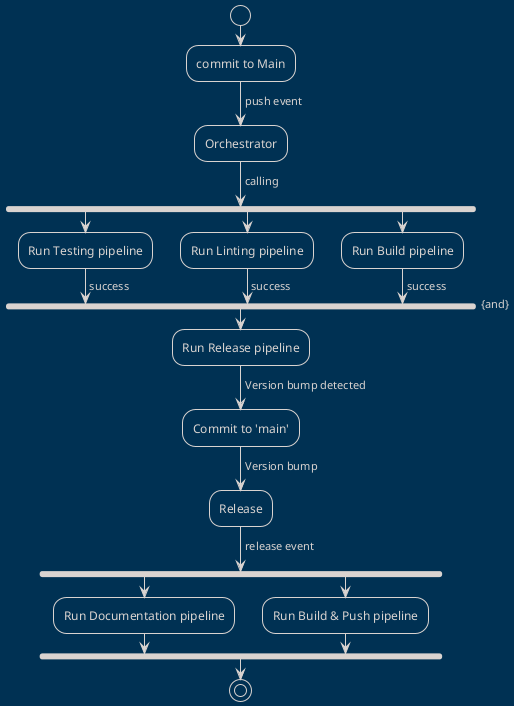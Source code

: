 @startuml
!theme blueprint
start
  :commit to Main;
  -> push event;
  :Orchestrator;
  -> calling;
fork
  :Run Testing pipeline;
  -> success;
fork again
  :Run Linting pipeline;
  -> success;
fork again
  :Run Build pipeline;
  -> success;
end fork {and}
  :Run Release pipeline;
  -> Version bump detected;
  :Commit to 'main';
  -> Version bump;
  :Release;
  -> release event;
fork
  :Run Documentation pipeline;
fork again
  :Run Build & Push pipeline;
end fork
stop
@enduml